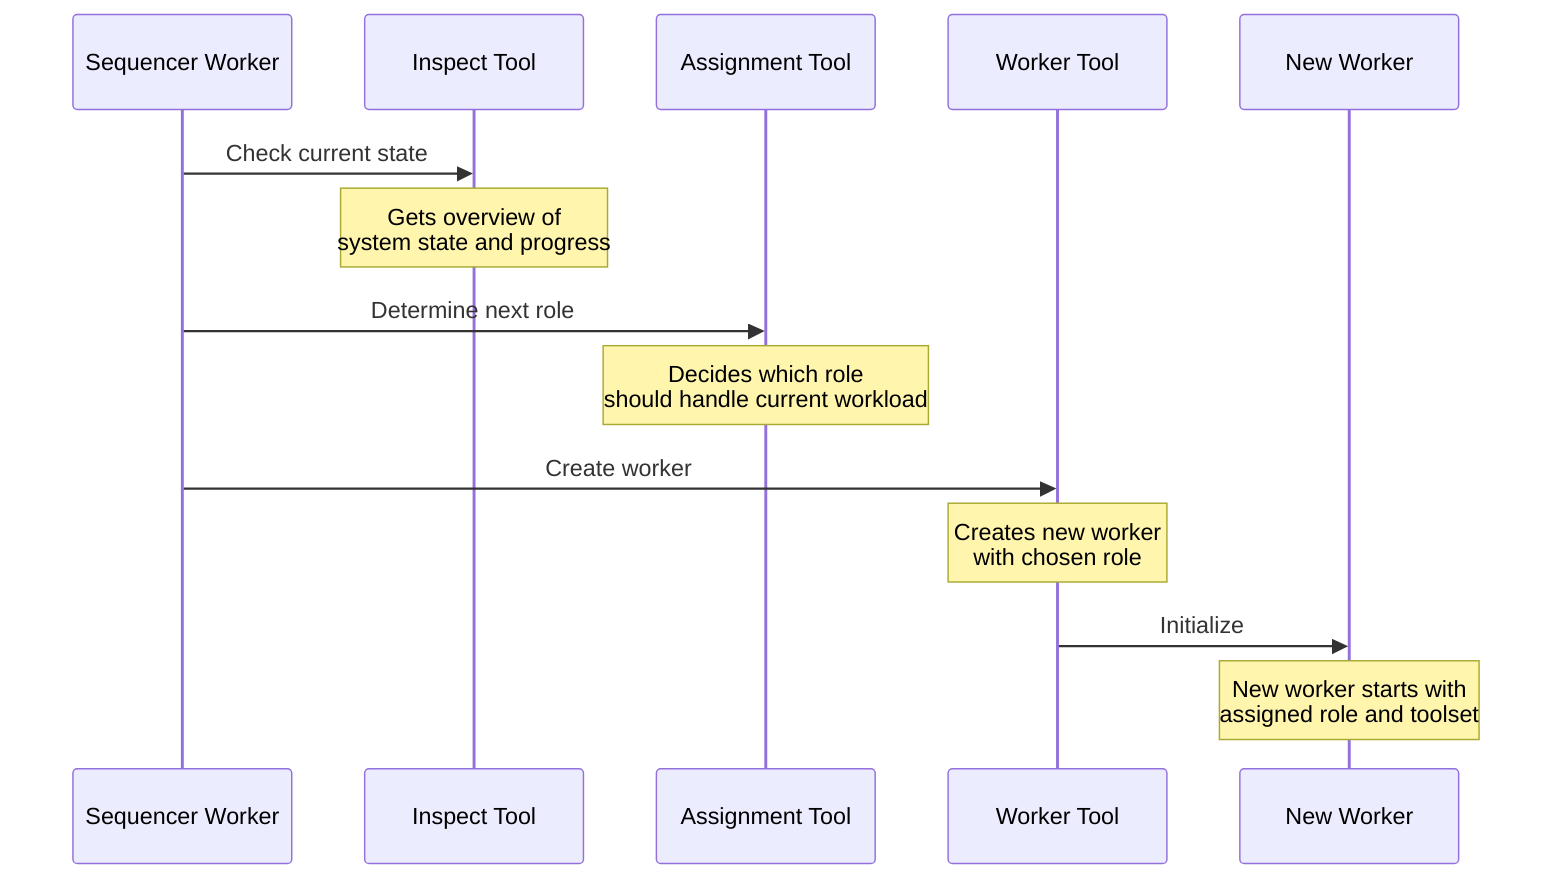 sequenceDiagram
    participant SW as Sequencer Worker
    participant IT as Inspect Tool
    participant AT as Assignment Tool
    participant WT as Worker Tool
    participant W as New Worker

    SW->>IT: Check current state
    Note over IT: Gets overview of<br/>system state and progress
    
    SW->>AT: Determine next role
    Note over AT: Decides which role<br/>should handle current workload
    
    SW->>WT: Create worker
    Note over WT: Creates new worker<br/>with chosen role
    
    WT->>W: Initialize
    Note over W: New worker starts with<br/>assigned role and toolset